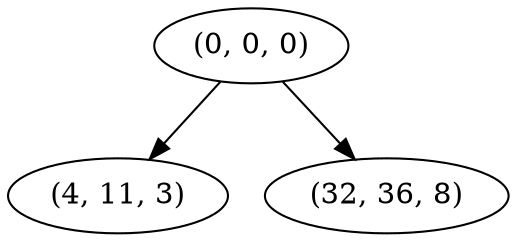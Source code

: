 digraph tree {
    "(0, 0, 0)";
    "(4, 11, 3)";
    "(32, 36, 8)";
    "(0, 0, 0)" -> "(4, 11, 3)";
    "(0, 0, 0)" -> "(32, 36, 8)";
}
